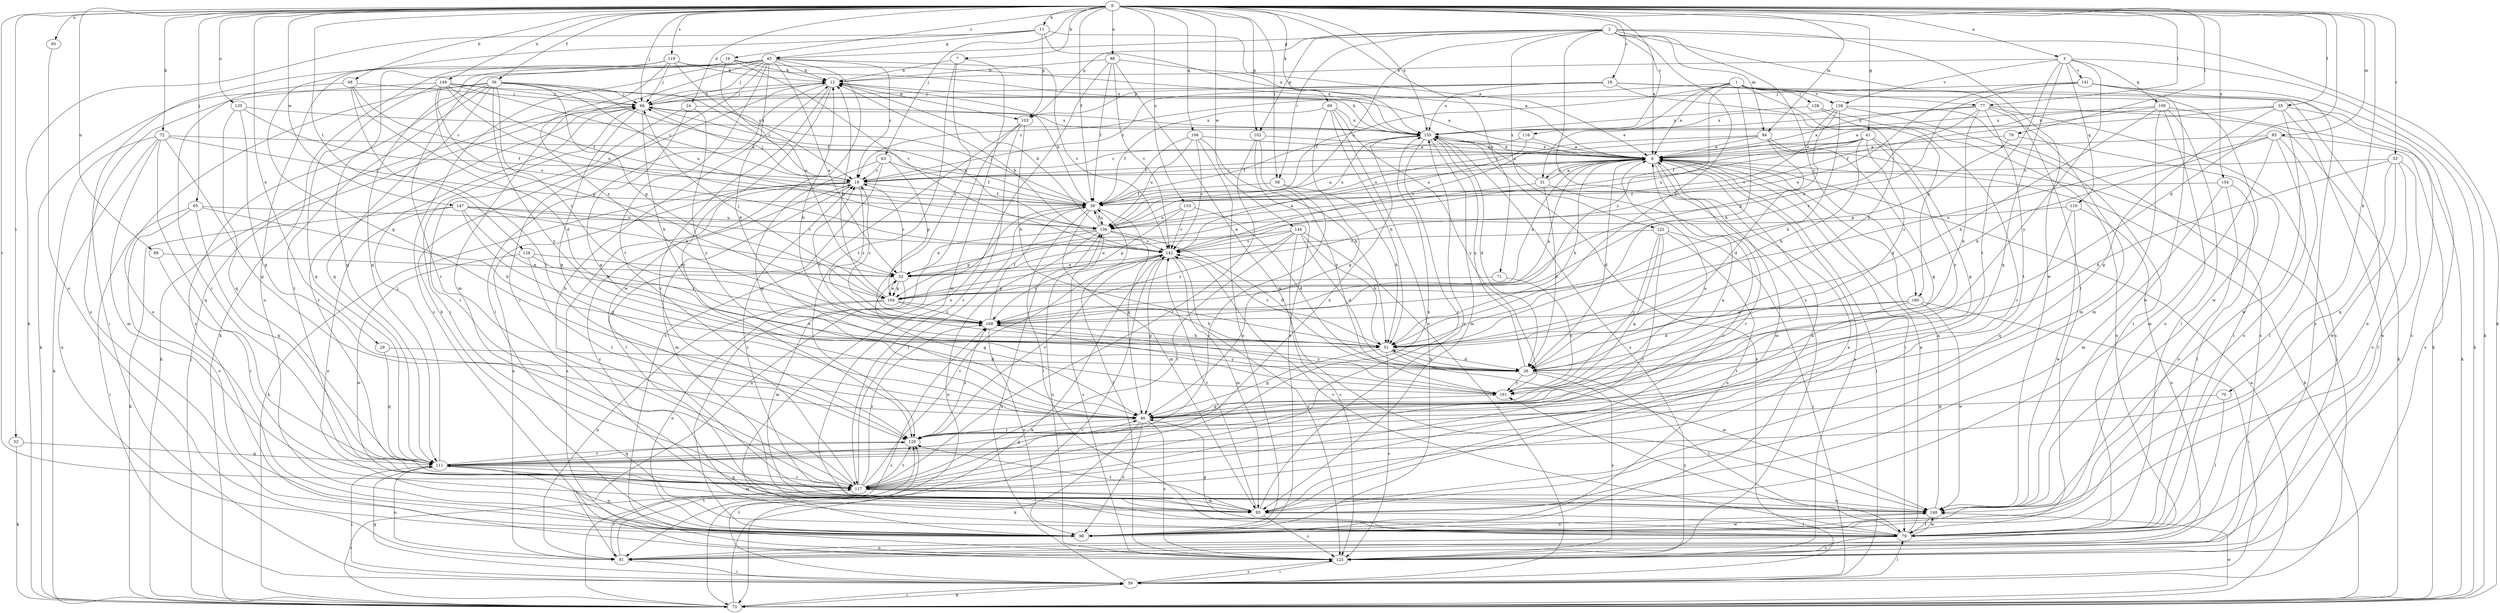 strict digraph  {
0;
1;
2;
3;
6;
7;
11;
12;
16;
18;
19;
24;
26;
29;
31;
32;
35;
36;
39;
41;
45;
46;
48;
51;
52;
53;
58;
59;
63;
65;
66;
69;
70;
71;
72;
73;
76;
77;
79;
83;
84;
85;
88;
89;
91;
95;
98;
102;
103;
104;
106;
109;
110;
111;
116;
117;
119;
122;
123;
126;
128;
129;
133;
135;
136;
138;
141;
142;
144;
147;
148;
149;
154;
155;
160;
161;
168;
0 -> 3  [label=a];
0 -> 7  [label=b];
0 -> 11  [label=b];
0 -> 16  [label=c];
0 -> 18  [label=c];
0 -> 24  [label=d];
0 -> 26  [label=d];
0 -> 29  [label=e];
0 -> 35  [label=f];
0 -> 36  [label=f];
0 -> 39  [label=f];
0 -> 41  [label=g];
0 -> 48  [label=h];
0 -> 52  [label=i];
0 -> 53  [label=i];
0 -> 58  [label=i];
0 -> 63  [label=j];
0 -> 65  [label=j];
0 -> 66  [label=j];
0 -> 69  [label=k];
0 -> 70  [label=k];
0 -> 71  [label=k];
0 -> 72  [label=k];
0 -> 76  [label=l];
0 -> 77  [label=l];
0 -> 83  [label=m];
0 -> 84  [label=m];
0 -> 88  [label=n];
0 -> 89  [label=n];
0 -> 95  [label=o];
0 -> 102  [label=p];
0 -> 106  [label=q];
0 -> 116  [label=r];
0 -> 117  [label=r];
0 -> 119  [label=s];
0 -> 126  [label=t];
0 -> 133  [label=u];
0 -> 135  [label=u];
0 -> 144  [label=w];
0 -> 147  [label=w];
0 -> 149  [label=x];
0 -> 154  [label=x];
0 -> 155  [label=x];
1 -> 6  [label=a];
1 -> 19  [label=c];
1 -> 31  [label=e];
1 -> 39  [label=f];
1 -> 51  [label=h];
1 -> 73  [label=k];
1 -> 77  [label=l];
1 -> 128  [label=t];
1 -> 138  [label=v];
1 -> 160  [label=y];
1 -> 168  [label=z];
2 -> 6  [label=a];
2 -> 45  [label=g];
2 -> 51  [label=h];
2 -> 58  [label=i];
2 -> 73  [label=k];
2 -> 79  [label=l];
2 -> 84  [label=m];
2 -> 102  [label=p];
2 -> 103  [label=p];
2 -> 122  [label=s];
2 -> 123  [label=s];
2 -> 136  [label=u];
2 -> 148  [label=w];
2 -> 160  [label=y];
3 -> 12  [label=b];
3 -> 73  [label=k];
3 -> 109  [label=q];
3 -> 110  [label=q];
3 -> 111  [label=q];
3 -> 129  [label=t];
3 -> 138  [label=v];
3 -> 141  [label=v];
3 -> 161  [label=y];
6 -> 19  [label=c];
6 -> 26  [label=d];
6 -> 31  [label=e];
6 -> 51  [label=h];
6 -> 59  [label=i];
6 -> 73  [label=k];
6 -> 79  [label=l];
6 -> 85  [label=m];
6 -> 117  [label=r];
6 -> 123  [label=s];
6 -> 155  [label=x];
7 -> 12  [label=b];
7 -> 85  [label=m];
7 -> 129  [label=t];
7 -> 168  [label=z];
11 -> 6  [label=a];
11 -> 45  [label=g];
11 -> 46  [label=g];
11 -> 73  [label=k];
11 -> 103  [label=p];
11 -> 155  [label=x];
12 -> 66  [label=j];
12 -> 79  [label=l];
12 -> 103  [label=p];
12 -> 117  [label=r];
12 -> 129  [label=t];
16 -> 12  [label=b];
16 -> 32  [label=e];
16 -> 98  [label=o];
16 -> 142  [label=v];
16 -> 155  [label=x];
18 -> 19  [label=c];
18 -> 51  [label=h];
18 -> 66  [label=j];
18 -> 91  [label=n];
18 -> 103  [label=p];
18 -> 148  [label=w];
18 -> 155  [label=x];
19 -> 39  [label=f];
19 -> 66  [label=j];
19 -> 73  [label=k];
19 -> 85  [label=m];
19 -> 91  [label=n];
19 -> 123  [label=s];
19 -> 168  [label=z];
24 -> 46  [label=g];
24 -> 117  [label=r];
24 -> 155  [label=x];
24 -> 161  [label=y];
26 -> 51  [label=h];
26 -> 79  [label=l];
26 -> 123  [label=s];
26 -> 155  [label=x];
26 -> 161  [label=y];
29 -> 26  [label=d];
29 -> 111  [label=q];
31 -> 6  [label=a];
31 -> 26  [label=d];
31 -> 32  [label=e];
31 -> 117  [label=r];
31 -> 155  [label=x];
32 -> 19  [label=c];
32 -> 46  [label=g];
32 -> 85  [label=m];
32 -> 104  [label=p];
35 -> 6  [label=a];
35 -> 46  [label=g];
35 -> 91  [label=n];
35 -> 123  [label=s];
35 -> 148  [label=w];
35 -> 155  [label=x];
36 -> 19  [label=c];
36 -> 39  [label=f];
36 -> 66  [label=j];
36 -> 73  [label=k];
36 -> 98  [label=o];
36 -> 104  [label=p];
36 -> 111  [label=q];
36 -> 117  [label=r];
36 -> 123  [label=s];
36 -> 136  [label=u];
36 -> 161  [label=y];
36 -> 168  [label=z];
39 -> 6  [label=a];
39 -> 12  [label=b];
39 -> 46  [label=g];
39 -> 66  [label=j];
39 -> 79  [label=l];
39 -> 85  [label=m];
39 -> 91  [label=n];
39 -> 136  [label=u];
41 -> 6  [label=a];
41 -> 19  [label=c];
41 -> 26  [label=d];
41 -> 39  [label=f];
41 -> 46  [label=g];
41 -> 51  [label=h];
41 -> 136  [label=u];
41 -> 161  [label=y];
45 -> 12  [label=b];
45 -> 19  [label=c];
45 -> 26  [label=d];
45 -> 32  [label=e];
45 -> 66  [label=j];
45 -> 73  [label=k];
45 -> 79  [label=l];
45 -> 85  [label=m];
45 -> 111  [label=q];
45 -> 117  [label=r];
45 -> 123  [label=s];
45 -> 129  [label=t];
45 -> 142  [label=v];
45 -> 148  [label=w];
46 -> 6  [label=a];
46 -> 73  [label=k];
46 -> 98  [label=o];
46 -> 123  [label=s];
46 -> 129  [label=t];
48 -> 19  [label=c];
48 -> 26  [label=d];
48 -> 66  [label=j];
48 -> 117  [label=r];
48 -> 129  [label=t];
51 -> 12  [label=b];
51 -> 19  [label=c];
51 -> 26  [label=d];
51 -> 46  [label=g];
51 -> 123  [label=s];
51 -> 142  [label=v];
51 -> 148  [label=w];
52 -> 73  [label=k];
52 -> 111  [label=q];
53 -> 19  [label=c];
53 -> 26  [label=d];
53 -> 79  [label=l];
53 -> 98  [label=o];
53 -> 111  [label=q];
53 -> 148  [label=w];
58 -> 39  [label=f];
58 -> 51  [label=h];
58 -> 117  [label=r];
59 -> 73  [label=k];
59 -> 79  [label=l];
59 -> 111  [label=q];
59 -> 123  [label=s];
59 -> 129  [label=t];
59 -> 136  [label=u];
59 -> 155  [label=x];
63 -> 19  [label=c];
63 -> 39  [label=f];
63 -> 46  [label=g];
63 -> 79  [label=l];
63 -> 104  [label=p];
65 -> 51  [label=h];
65 -> 59  [label=i];
65 -> 98  [label=o];
65 -> 111  [label=q];
65 -> 136  [label=u];
66 -> 12  [label=b];
66 -> 46  [label=g];
66 -> 51  [label=h];
66 -> 73  [label=k];
66 -> 117  [label=r];
66 -> 136  [label=u];
66 -> 155  [label=x];
69 -> 39  [label=f];
69 -> 46  [label=g];
69 -> 51  [label=h];
69 -> 98  [label=o];
69 -> 155  [label=x];
69 -> 161  [label=y];
70 -> 46  [label=g];
70 -> 79  [label=l];
71 -> 104  [label=p];
71 -> 161  [label=y];
72 -> 6  [label=a];
72 -> 39  [label=f];
72 -> 46  [label=g];
72 -> 73  [label=k];
72 -> 85  [label=m];
72 -> 91  [label=n];
72 -> 111  [label=q];
73 -> 6  [label=a];
73 -> 59  [label=i];
73 -> 66  [label=j];
73 -> 117  [label=r];
73 -> 142  [label=v];
73 -> 148  [label=w];
73 -> 168  [label=z];
76 -> 6  [label=a];
76 -> 79  [label=l];
76 -> 104  [label=p];
77 -> 6  [label=a];
77 -> 26  [label=d];
77 -> 32  [label=e];
77 -> 73  [label=k];
77 -> 85  [label=m];
77 -> 123  [label=s];
77 -> 129  [label=t];
77 -> 155  [label=x];
79 -> 6  [label=a];
79 -> 19  [label=c];
79 -> 46  [label=g];
79 -> 91  [label=n];
79 -> 123  [label=s];
79 -> 142  [label=v];
79 -> 148  [label=w];
79 -> 161  [label=y];
83 -> 6  [label=a];
83 -> 51  [label=h];
83 -> 79  [label=l];
83 -> 85  [label=m];
83 -> 98  [label=o];
83 -> 123  [label=s];
83 -> 168  [label=z];
84 -> 6  [label=a];
84 -> 26  [label=d];
84 -> 46  [label=g];
84 -> 59  [label=i];
84 -> 136  [label=u];
84 -> 142  [label=v];
85 -> 6  [label=a];
85 -> 79  [label=l];
85 -> 123  [label=s];
85 -> 129  [label=t];
85 -> 142  [label=v];
85 -> 155  [label=x];
88 -> 6  [label=a];
88 -> 12  [label=b];
88 -> 39  [label=f];
88 -> 98  [label=o];
88 -> 142  [label=v];
88 -> 148  [label=w];
89 -> 32  [label=e];
89 -> 117  [label=r];
91 -> 59  [label=i];
91 -> 117  [label=r];
91 -> 129  [label=t];
95 -> 98  [label=o];
98 -> 6  [label=a];
98 -> 12  [label=b];
98 -> 111  [label=q];
98 -> 148  [label=w];
102 -> 6  [label=a];
102 -> 98  [label=o];
102 -> 117  [label=r];
102 -> 161  [label=y];
103 -> 51  [label=h];
103 -> 98  [label=o];
103 -> 117  [label=r];
103 -> 123  [label=s];
104 -> 6  [label=a];
104 -> 12  [label=b];
104 -> 32  [label=e];
104 -> 51  [label=h];
104 -> 66  [label=j];
104 -> 91  [label=n];
104 -> 98  [label=o];
104 -> 168  [label=z];
106 -> 6  [label=a];
106 -> 39  [label=f];
106 -> 51  [label=h];
106 -> 98  [label=o];
106 -> 136  [label=u];
106 -> 142  [label=v];
109 -> 39  [label=f];
109 -> 51  [label=h];
109 -> 73  [label=k];
109 -> 79  [label=l];
109 -> 85  [label=m];
109 -> 98  [label=o];
109 -> 155  [label=x];
110 -> 91  [label=n];
110 -> 111  [label=q];
110 -> 136  [label=u];
110 -> 148  [label=w];
111 -> 46  [label=g];
111 -> 59  [label=i];
111 -> 66  [label=j];
111 -> 85  [label=m];
111 -> 91  [label=n];
111 -> 117  [label=r];
111 -> 129  [label=t];
111 -> 155  [label=x];
116 -> 6  [label=a];
116 -> 19  [label=c];
116 -> 136  [label=u];
117 -> 12  [label=b];
117 -> 39  [label=f];
117 -> 85  [label=m];
117 -> 111  [label=q];
117 -> 129  [label=t];
117 -> 142  [label=v];
117 -> 148  [label=w];
117 -> 155  [label=x];
117 -> 168  [label=z];
119 -> 12  [label=b];
119 -> 19  [label=c];
119 -> 59  [label=i];
119 -> 66  [label=j];
119 -> 111  [label=q];
119 -> 155  [label=x];
119 -> 168  [label=z];
122 -> 46  [label=g];
122 -> 59  [label=i];
122 -> 98  [label=o];
122 -> 117  [label=r];
122 -> 142  [label=v];
122 -> 161  [label=y];
123 -> 39  [label=f];
123 -> 59  [label=i];
123 -> 136  [label=u];
126 -> 32  [label=e];
126 -> 129  [label=t];
126 -> 148  [label=w];
126 -> 168  [label=z];
128 -> 91  [label=n];
128 -> 117  [label=r];
128 -> 155  [label=x];
129 -> 6  [label=a];
129 -> 111  [label=q];
129 -> 142  [label=v];
129 -> 168  [label=z];
133 -> 26  [label=d];
133 -> 104  [label=p];
133 -> 136  [label=u];
133 -> 142  [label=v];
135 -> 39  [label=f];
135 -> 46  [label=g];
135 -> 111  [label=q];
135 -> 155  [label=x];
136 -> 12  [label=b];
136 -> 26  [label=d];
136 -> 32  [label=e];
136 -> 39  [label=f];
136 -> 91  [label=n];
136 -> 104  [label=p];
136 -> 123  [label=s];
136 -> 142  [label=v];
138 -> 51  [label=h];
138 -> 79  [label=l];
138 -> 104  [label=p];
138 -> 123  [label=s];
138 -> 142  [label=v];
138 -> 155  [label=x];
141 -> 32  [label=e];
141 -> 66  [label=j];
141 -> 73  [label=k];
141 -> 123  [label=s];
141 -> 148  [label=w];
141 -> 168  [label=z];
142 -> 6  [label=a];
142 -> 12  [label=b];
142 -> 32  [label=e];
142 -> 46  [label=g];
142 -> 73  [label=k];
142 -> 85  [label=m];
142 -> 123  [label=s];
142 -> 168  [label=z];
144 -> 26  [label=d];
144 -> 32  [label=e];
144 -> 51  [label=h];
144 -> 59  [label=i];
144 -> 117  [label=r];
144 -> 123  [label=s];
144 -> 142  [label=v];
144 -> 168  [label=z];
147 -> 32  [label=e];
147 -> 46  [label=g];
147 -> 51  [label=h];
147 -> 73  [label=k];
147 -> 98  [label=o];
147 -> 136  [label=u];
147 -> 142  [label=v];
148 -> 6  [label=a];
148 -> 19  [label=c];
148 -> 66  [label=j];
148 -> 79  [label=l];
148 -> 98  [label=o];
149 -> 6  [label=a];
149 -> 19  [label=c];
149 -> 39  [label=f];
149 -> 66  [label=j];
149 -> 98  [label=o];
149 -> 104  [label=p];
149 -> 111  [label=q];
149 -> 136  [label=u];
149 -> 142  [label=v];
154 -> 39  [label=f];
154 -> 79  [label=l];
154 -> 85  [label=m];
154 -> 98  [label=o];
155 -> 6  [label=a];
155 -> 12  [label=b];
155 -> 26  [label=d];
155 -> 39  [label=f];
155 -> 85  [label=m];
155 -> 117  [label=r];
155 -> 123  [label=s];
155 -> 136  [label=u];
160 -> 26  [label=d];
160 -> 59  [label=i];
160 -> 129  [label=t];
160 -> 148  [label=w];
160 -> 168  [label=z];
161 -> 46  [label=g];
161 -> 168  [label=z];
168 -> 6  [label=a];
168 -> 19  [label=c];
168 -> 39  [label=f];
168 -> 51  [label=h];
168 -> 98  [label=o];
168 -> 161  [label=y];
}
